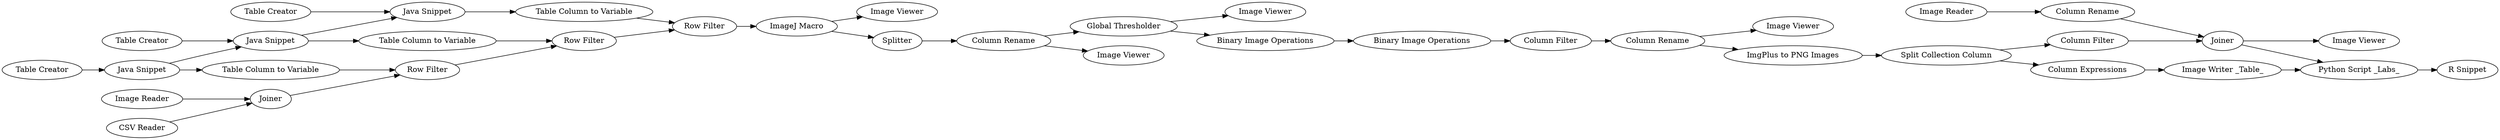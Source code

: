 digraph {
	"3173278447513212476_71" [label="Python Script _Labs_"]
	"3173278447513212476_62" [label=Joiner]
	"3173278447513212476_37" [label="Image Viewer"]
	"6475812104812669214_27" [label="Table Column to Variable"]
	"6475812104812669214_31" [label="Java Snippet"]
	"3173278447513212476_44" [label="ImageJ Macro"]
	"3173278447513212476_75" [label="Column Expressions"]
	"6475812104812669214_25" [label="Row Filter"]
	"3173278447513212476_74" [label="Split Collection Column"]
	"3173278447513212476_80" [label="Image Viewer"]
	"6475812104812669214_23" [label="Row Filter"]
	"6475812104812669214_2" [label="Table Creator"]
	"3173278447513212476_63" [label="Image Reader"]
	"3173278447513212476_79" [label="Image Viewer"]
	"6475812104812669214_33" [label="Table Column to Variable"]
	"6475812104812669214_1" [label="Java Snippet"]
	"3173278447513212476_31" [label="Global Thresholder"]
	"3173278447513212476_34" [label="Binary Image Operations"]
	"6475812104812669214_32" [label="Table Creator"]
	"6475812104812669214_24" [label="Row Filter"]
	"3173278447513212476_57" [label=" ImgPlus to PNG Images "]
	"3173278447513212476_82" [label="Image Viewer"]
	"3173278447513212476_20" [label="Image Reader"]
	"3173278447513212476_78" [label="Image Writer _Table_"]
	"3173278447513212476_35" [label="Column Filter"]
	"6475812104812669214_28" [label="Java Snippet"]
	"3173278447513212476_30" [label=Splitter]
	"3173278447513212476_21" [label="CSV Reader"]
	"6475812104812669214_30" [label="Table Column to Variable"]
	"3173278447513212476_66" [label="Column Rename"]
	"3173278447513212476_72" [label="R Snippet"]
	"6475812104812669214_29" [label="Table Creator"]
	"3173278447513212476_81" [label="Image Viewer"]
	"3173278447513212476_33" [label="Binary Image Operations"]
	"3173278447513212476_50" [label="Column Rename"]
	"3173278447513212476_22" [label=Joiner]
	"3173278447513212476_76" [label="Column Filter"]
	"3173278447513212476_36" [label="Column Rename"]
	"3173278447513212476_63" -> "3173278447513212476_66"
	"3173278447513212476_31" -> "3173278447513212476_79"
	"3173278447513212476_20" -> "3173278447513212476_22"
	"6475812104812669214_33" -> "6475812104812669214_25"
	"6475812104812669214_27" -> "6475812104812669214_23"
	"3173278447513212476_75" -> "3173278447513212476_78"
	"3173278447513212476_74" -> "3173278447513212476_75"
	"3173278447513212476_76" -> "3173278447513212476_62"
	"3173278447513212476_33" -> "3173278447513212476_34"
	"3173278447513212476_78" -> "3173278447513212476_71"
	"6475812104812669214_1" -> "6475812104812669214_27"
	"3173278447513212476_44" -> "3173278447513212476_30"
	"6475812104812669214_25" -> "3173278447513212476_44"
	"6475812104812669214_23" -> "6475812104812669214_24"
	"3173278447513212476_31" -> "3173278447513212476_33"
	"3173278447513212476_35" -> "3173278447513212476_36"
	"3173278447513212476_62" -> "3173278447513212476_82"
	"3173278447513212476_74" -> "3173278447513212476_76"
	"3173278447513212476_36" -> "3173278447513212476_37"
	"3173278447513212476_62" -> "3173278447513212476_71"
	"3173278447513212476_44" -> "3173278447513212476_80"
	"6475812104812669214_24" -> "6475812104812669214_25"
	"3173278447513212476_21" -> "3173278447513212476_22"
	"6475812104812669214_29" -> "6475812104812669214_28"
	"3173278447513212476_71" -> "3173278447513212476_72"
	"6475812104812669214_30" -> "6475812104812669214_24"
	"6475812104812669214_28" -> "6475812104812669214_31"
	"3173278447513212476_30" -> "3173278447513212476_50"
	"3173278447513212476_34" -> "3173278447513212476_35"
	"6475812104812669214_31" -> "6475812104812669214_33"
	"3173278447513212476_22" -> "6475812104812669214_23"
	"3173278447513212476_57" -> "3173278447513212476_74"
	"6475812104812669214_32" -> "6475812104812669214_31"
	"3173278447513212476_50" -> "3173278447513212476_31"
	"3173278447513212476_50" -> "3173278447513212476_81"
	"6475812104812669214_28" -> "6475812104812669214_30"
	"3173278447513212476_66" -> "3173278447513212476_62"
	"6475812104812669214_2" -> "6475812104812669214_1"
	"3173278447513212476_36" -> "3173278447513212476_57"
	"6475812104812669214_1" -> "6475812104812669214_28"
	rankdir=LR
}
